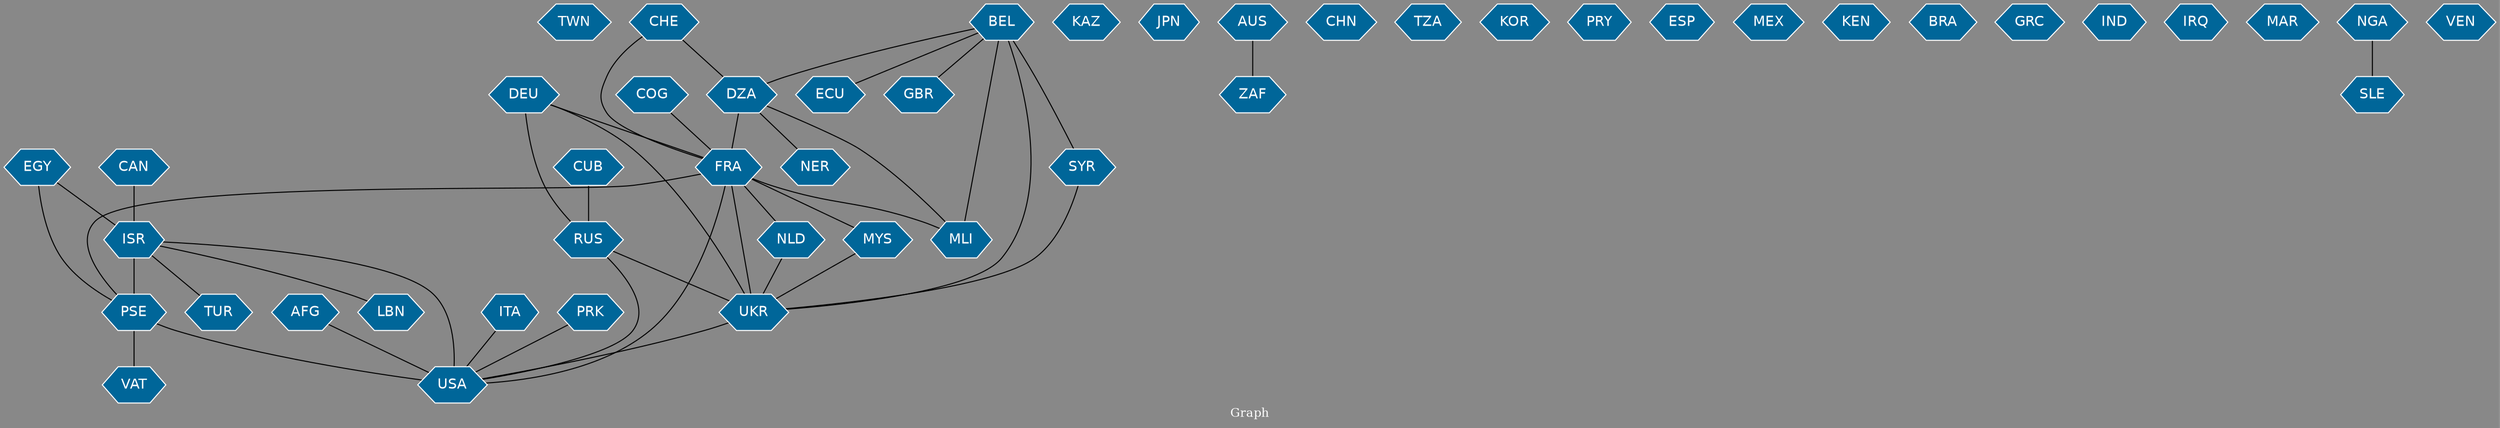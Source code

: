 // Countries together in item graph
graph {
	graph [bgcolor="#888888" fontcolor=white fontsize=12 label="Graph" outputorder=edgesfirst overlap=prism]
	node [color=white fillcolor="#006699" fontcolor=white fontname=Helvetica shape=hexagon style=filled]
	edge [arrowhead=open color=black fontcolor=white fontname=Courier fontsize=12]
		TWN [label=TWN]
		EGY [label=EGY]
		PSE [label=PSE]
		USA [label=USA]
		ISR [label=ISR]
		RUS [label=RUS]
		CUB [label=CUB]
		VAT [label=VAT]
		FRA [label=FRA]
		NLD [label=NLD]
		UKR [label=UKR]
		BEL [label=BEL]
		DZA [label=DZA]
		KAZ [label=KAZ]
		AFG [label=AFG]
		JPN [label=JPN]
		AUS [label=AUS]
		MLI [label=MLI]
		ZAF [label=ZAF]
		CHN [label=CHN]
		TZA [label=TZA]
		KOR [label=KOR]
		MYS [label=MYS]
		PRY [label=PRY]
		LBN [label=LBN]
		ITA [label=ITA]
		DEU [label=DEU]
		ESP [label=ESP]
		CAN [label=CAN]
		MEX [label=MEX]
		NER [label=NER]
		SYR [label=SYR]
		PRK [label=PRK]
		KEN [label=KEN]
		BRA [label=BRA]
		GRC [label=GRC]
		COG [label=COG]
		IND [label=IND]
		IRQ [label=IRQ]
		CHE [label=CHE]
		GBR [label=GBR]
		MAR [label=MAR]
		TUR [label=TUR]
		SLE [label=SLE]
		NGA [label=NGA]
		ECU [label=ECU]
		VEN [label=VEN]
			CUB -- RUS [weight=1]
			FRA -- USA [weight=1]
			DEU -- FRA [weight=1]
			DEU -- UKR [weight=1]
			ISR -- PSE [weight=46]
			BEL -- MLI [weight=2]
			DEU -- RUS [weight=1]
			FRA -- NLD [weight=1]
			CAN -- ISR [weight=1]
			EGY -- PSE [weight=2]
			PRK -- USA [weight=2]
			DZA -- NER [weight=1]
			BEL -- ECU [weight=1]
			EGY -- ISR [weight=1]
			BEL -- GBR [weight=1]
			DZA -- MLI [weight=4]
			ISR -- TUR [weight=1]
			NLD -- UKR [weight=1]
			SYR -- UKR [weight=1]
			BEL -- SYR [weight=1]
			DZA -- FRA [weight=5]
			AFG -- USA [weight=1]
			CHE -- DZA [weight=1]
			PSE -- VAT [weight=1]
			RUS -- USA [weight=3]
			BEL -- DZA [weight=2]
			UKR -- USA [weight=1]
			RUS -- UKR [weight=5]
			PSE -- USA [weight=4]
			FRA -- PSE [weight=5]
			ISR -- USA [weight=4]
			COG -- FRA [weight=1]
			MYS -- UKR [weight=2]
			FRA -- MLI [weight=1]
			ITA -- USA [weight=1]
			FRA -- MYS [weight=1]
			NGA -- SLE [weight=1]
			FRA -- UKR [weight=3]
			BEL -- UKR [weight=5]
			ISR -- LBN [weight=1]
			AUS -- ZAF [weight=1]
			CHE -- FRA [weight=1]
}